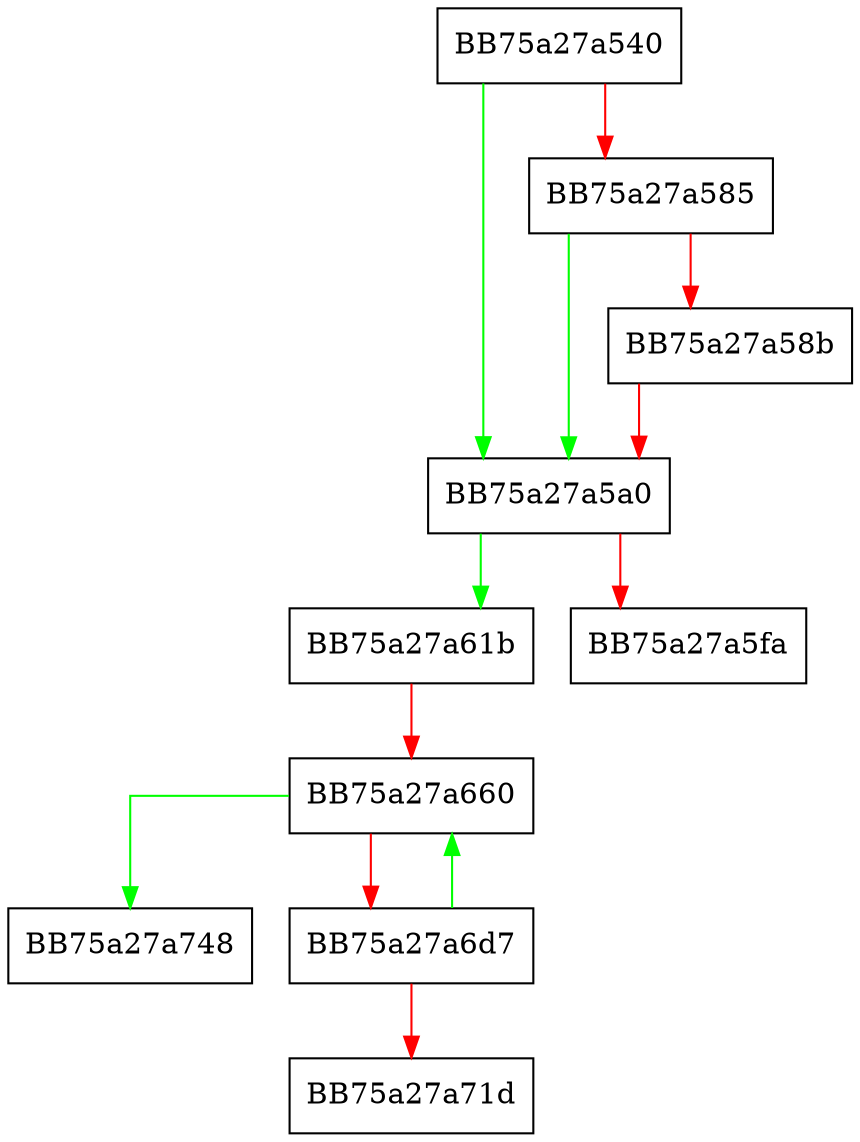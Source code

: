 digraph ReadSQLite {
  node [shape="box"];
  graph [splines=ortho];
  BB75a27a540 -> BB75a27a5a0 [color="green"];
  BB75a27a540 -> BB75a27a585 [color="red"];
  BB75a27a585 -> BB75a27a5a0 [color="green"];
  BB75a27a585 -> BB75a27a58b [color="red"];
  BB75a27a58b -> BB75a27a5a0 [color="red"];
  BB75a27a5a0 -> BB75a27a61b [color="green"];
  BB75a27a5a0 -> BB75a27a5fa [color="red"];
  BB75a27a61b -> BB75a27a660 [color="red"];
  BB75a27a660 -> BB75a27a748 [color="green"];
  BB75a27a660 -> BB75a27a6d7 [color="red"];
  BB75a27a6d7 -> BB75a27a660 [color="green"];
  BB75a27a6d7 -> BB75a27a71d [color="red"];
}